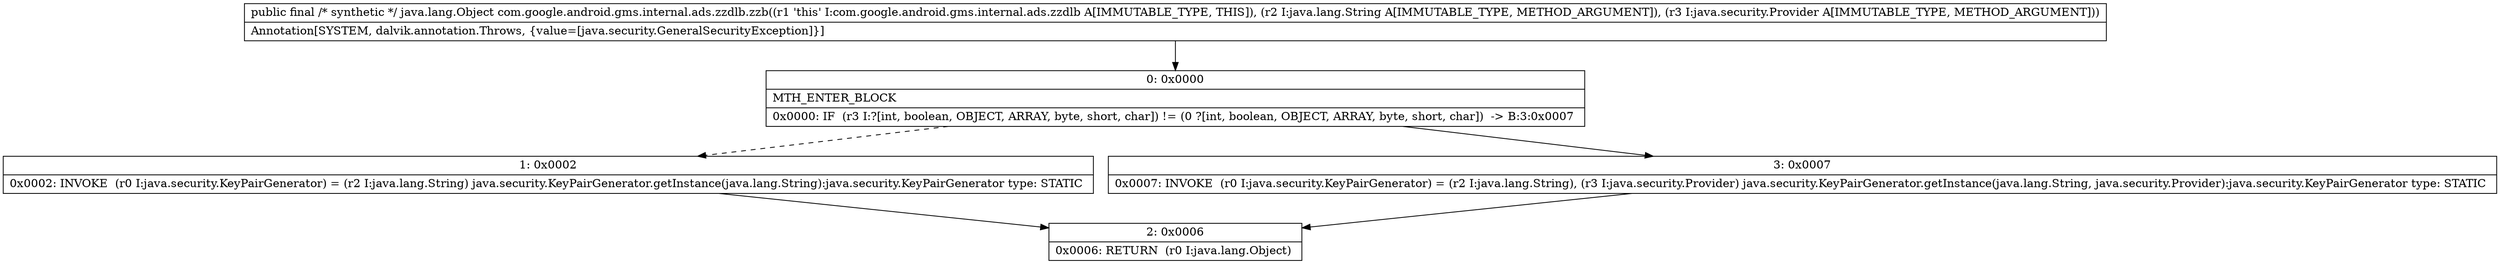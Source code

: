 digraph "CFG forcom.google.android.gms.internal.ads.zzdlb.zzb(Ljava\/lang\/String;Ljava\/security\/Provider;)Ljava\/lang\/Object;" {
Node_0 [shape=record,label="{0\:\ 0x0000|MTH_ENTER_BLOCK\l|0x0000: IF  (r3 I:?[int, boolean, OBJECT, ARRAY, byte, short, char]) != (0 ?[int, boolean, OBJECT, ARRAY, byte, short, char])  \-\> B:3:0x0007 \l}"];
Node_1 [shape=record,label="{1\:\ 0x0002|0x0002: INVOKE  (r0 I:java.security.KeyPairGenerator) = (r2 I:java.lang.String) java.security.KeyPairGenerator.getInstance(java.lang.String):java.security.KeyPairGenerator type: STATIC \l}"];
Node_2 [shape=record,label="{2\:\ 0x0006|0x0006: RETURN  (r0 I:java.lang.Object) \l}"];
Node_3 [shape=record,label="{3\:\ 0x0007|0x0007: INVOKE  (r0 I:java.security.KeyPairGenerator) = (r2 I:java.lang.String), (r3 I:java.security.Provider) java.security.KeyPairGenerator.getInstance(java.lang.String, java.security.Provider):java.security.KeyPairGenerator type: STATIC \l}"];
MethodNode[shape=record,label="{public final \/* synthetic *\/ java.lang.Object com.google.android.gms.internal.ads.zzdlb.zzb((r1 'this' I:com.google.android.gms.internal.ads.zzdlb A[IMMUTABLE_TYPE, THIS]), (r2 I:java.lang.String A[IMMUTABLE_TYPE, METHOD_ARGUMENT]), (r3 I:java.security.Provider A[IMMUTABLE_TYPE, METHOD_ARGUMENT]))  | Annotation[SYSTEM, dalvik.annotation.Throws, \{value=[java.security.GeneralSecurityException]\}]\l}"];
MethodNode -> Node_0;
Node_0 -> Node_1[style=dashed];
Node_0 -> Node_3;
Node_1 -> Node_2;
Node_3 -> Node_2;
}


